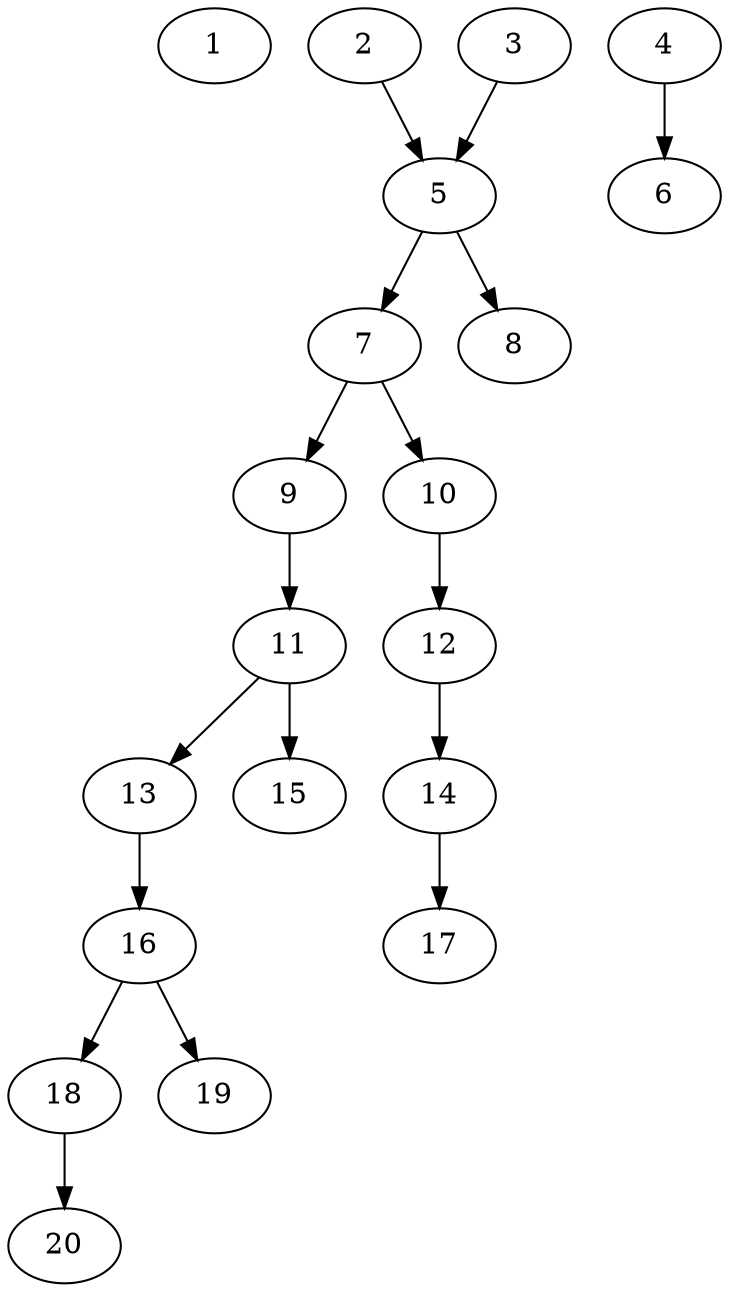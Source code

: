 // DAG automatically generated by daggen at Sat Jul 27 15:35:20 2019
// ./daggen --dot -n 20 --ccr 0.4 --fat 0.4 --regular 0.5 --density 0.5 --mindata 5242880 --maxdata 52428800 
digraph G {
  1 [size="98362880", alpha="0.19", expect_size="39345152"] 
  2 [size="126909440", alpha="0.02", expect_size="50763776"] 
  2 -> 5 [size ="50763776"]
  3 [size="32002560", alpha="0.12", expect_size="12801024"] 
  3 -> 5 [size ="12801024"]
  4 [size="106900480", alpha="0.10", expect_size="42760192"] 
  4 -> 6 [size ="42760192"]
  5 [size="25633280", alpha="0.10", expect_size="10253312"] 
  5 -> 7 [size ="10253312"]
  5 -> 8 [size ="10253312"]
  6 [size="84367360", alpha="0.00", expect_size="33746944"] 
  7 [size="90933760", alpha="0.07", expect_size="36373504"] 
  7 -> 9 [size ="36373504"]
  7 -> 10 [size ="36373504"]
  8 [size="122680320", alpha="0.17", expect_size="49072128"] 
  9 [size="26631680", alpha="0.01", expect_size="10652672"] 
  9 -> 11 [size ="10652672"]
  10 [size="87203840", alpha="0.07", expect_size="34881536"] 
  10 -> 12 [size ="34881536"]
  11 [size="43046400", alpha="0.20", expect_size="17218560"] 
  11 -> 13 [size ="17218560"]
  11 -> 15 [size ="17218560"]
  12 [size="35258880", alpha="0.02", expect_size="14103552"] 
  12 -> 14 [size ="14103552"]
  13 [size="46604800", alpha="0.06", expect_size="18641920"] 
  13 -> 16 [size ="18641920"]
  14 [size="114769920", alpha="0.03", expect_size="45907968"] 
  14 -> 17 [size ="45907968"]
  15 [size="57651200", alpha="0.02", expect_size="23060480"] 
  16 [size="118632960", alpha="0.10", expect_size="47453184"] 
  16 -> 18 [size ="47453184"]
  16 -> 19 [size ="47453184"]
  17 [size="119864320", alpha="0.13", expect_size="47945728"] 
  18 [size="44538880", alpha="0.14", expect_size="17815552"] 
  18 -> 20 [size ="17815552"]
  19 [size="24872960", alpha="0.01", expect_size="9949184"] 
  20 [size="31280640", alpha="0.13", expect_size="12512256"] 
}
